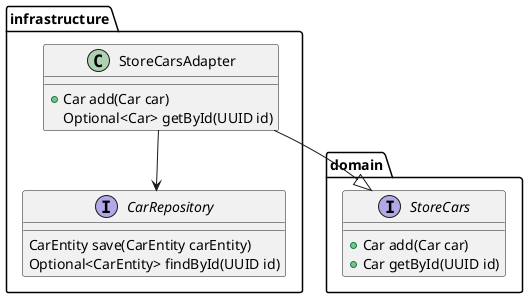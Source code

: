 @startuml

package domain {
  interface StoreCars {
    +Car add(Car car)
    +Car getById(UUID id)
  }
}

package infrastructure {

  class StoreCarsAdapter {
    +Car add(Car car)
    Optional<Car> getById(UUID id)
  }
  interface CarRepository {
    CarEntity save(CarEntity carEntity)
    Optional<CarEntity> findById(UUID id)
  }
  StoreCarsAdapter --> CarRepository
  StoreCarsAdapter --|> StoreCars
}
@enduml